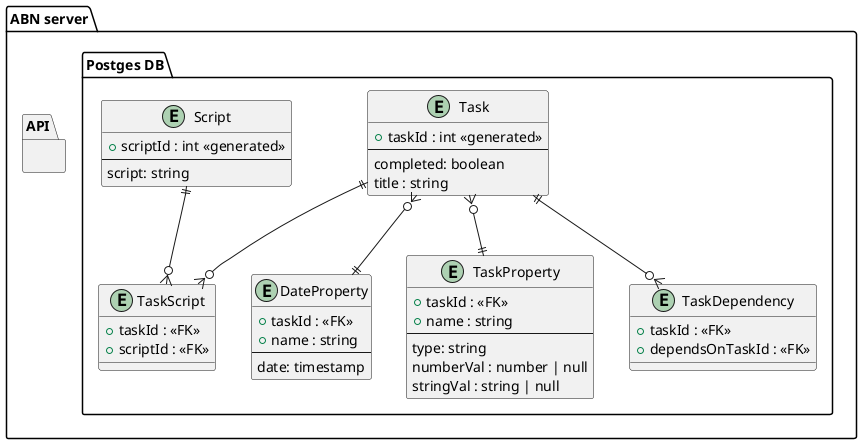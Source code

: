 @startuml
package "ABN server" {
    package "Postges DB"{
entity "Task" as task {
  +taskId : int <<generated>>
  --
  completed: boolean
  title : string
}

entity "DateProperty" as dateProp {
    + taskId : <<FK>>
    + name : string
  --
    date: timestamp
}
entity "TaskProperty" as taskProp {
    + taskId : <<FK>>
    + name : string
    --
    type: string
    numberVal : number | null
    stringVal : string | null
}
entity "Script" as script {
    + scriptId : int <<generated>>
    --
    script: string
}
entity "TaskScript" as taskScript {
    + taskId : <<FK>>
    + scriptId : <<FK>>
}
entity "TaskDependency" as taskDep {
    + taskId : <<FK>>
    + dependsOnTaskId : <<FK>>
}
}
package "API"{
    }
task }o--|| dateProp
task }o--|| taskProp
task ||--o{ taskScript
script ||--o{ taskScript
task ||--o{ taskDep

@enduml